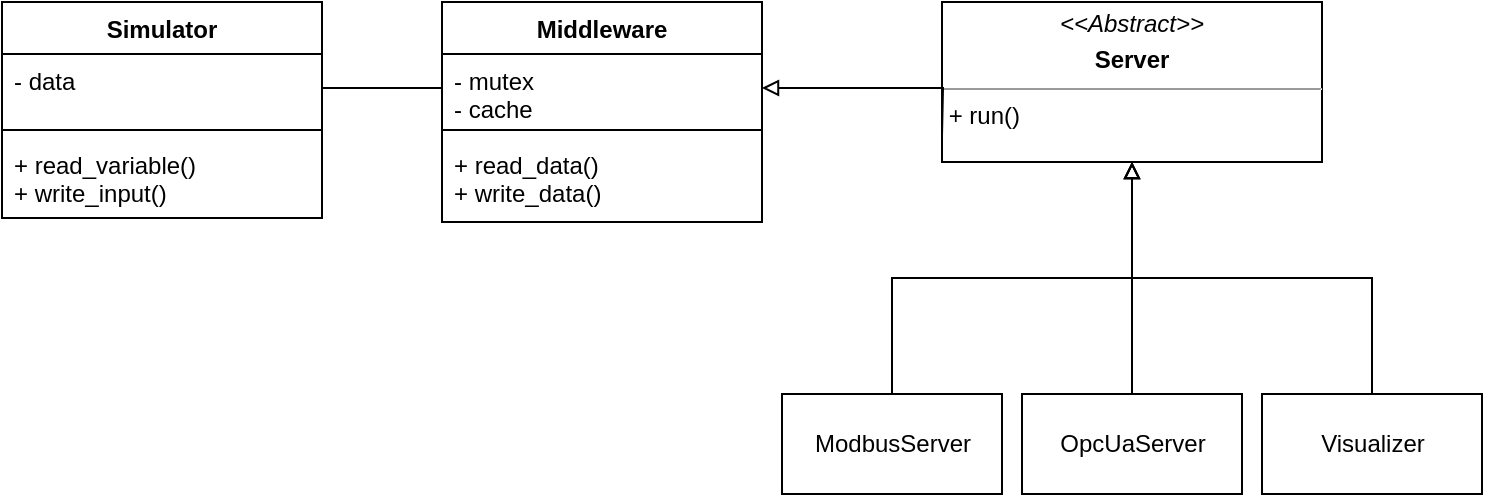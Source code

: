 <mxfile version="16.6.4" type="device"><diagram id="WDNV_4CMzsqhnZKZ3sqd" name="Page-1"><mxGraphModel dx="185" dy="681" grid="1" gridSize="10" guides="1" tooltips="1" connect="1" arrows="1" fold="1" page="1" pageScale="1" pageWidth="850" pageHeight="1100" math="0" shadow="0"><root><mxCell id="0"/><mxCell id="1" parent="0"/><mxCell id="wy4jujG23aeszUgFJZbF-10" value="Simulator" style="swimlane;fontStyle=1;align=center;verticalAlign=top;childLayout=stackLayout;horizontal=1;startSize=26;horizontalStack=0;resizeParent=1;resizeParentMax=0;resizeLast=0;collapsible=1;marginBottom=0;labelBackgroundColor=#FFFFFF;labelBorderColor=none;" vertex="1" parent="1"><mxGeometry x="60" y="500" width="160" height="108" as="geometry"/></mxCell><mxCell id="wy4jujG23aeszUgFJZbF-11" value="- data" style="text;strokeColor=none;fillColor=none;align=left;verticalAlign=top;spacingLeft=4;spacingRight=4;overflow=hidden;rotatable=0;points=[[0,0.5],[1,0.5]];portConstraint=eastwest;labelBackgroundColor=#FFFFFF;labelBorderColor=none;" vertex="1" parent="wy4jujG23aeszUgFJZbF-10"><mxGeometry y="26" width="160" height="34" as="geometry"/></mxCell><mxCell id="wy4jujG23aeszUgFJZbF-12" value="" style="line;strokeWidth=1;fillColor=none;align=left;verticalAlign=middle;spacingTop=-1;spacingLeft=3;spacingRight=3;rotatable=0;labelPosition=right;points=[];portConstraint=eastwest;labelBackgroundColor=#FFFFFF;labelBorderColor=none;" vertex="1" parent="wy4jujG23aeszUgFJZbF-10"><mxGeometry y="60" width="160" height="8" as="geometry"/></mxCell><mxCell id="wy4jujG23aeszUgFJZbF-13" value="+ read_variable()&#xA;+ write_input()&#xA;" style="text;strokeColor=none;fillColor=none;align=left;verticalAlign=top;spacingLeft=4;spacingRight=4;overflow=hidden;rotatable=0;points=[[0,0.5],[1,0.5]];portConstraint=eastwest;labelBackgroundColor=#FFFFFF;labelBorderColor=none;" vertex="1" parent="wy4jujG23aeszUgFJZbF-10"><mxGeometry y="68" width="160" height="40" as="geometry"/></mxCell><mxCell id="wy4jujG23aeszUgFJZbF-14" value="Middleware" style="swimlane;fontStyle=1;align=center;verticalAlign=top;childLayout=stackLayout;horizontal=1;startSize=26;horizontalStack=0;resizeParent=1;resizeParentMax=0;resizeLast=0;collapsible=1;marginBottom=0;labelBackgroundColor=#FFFFFF;labelBorderColor=none;" vertex="1" parent="1"><mxGeometry x="280" y="500" width="160" height="110" as="geometry"/></mxCell><mxCell id="wy4jujG23aeszUgFJZbF-15" value="- mutex&#xA;- cache&#xA;" style="text;strokeColor=none;fillColor=none;align=left;verticalAlign=top;spacingLeft=4;spacingRight=4;overflow=hidden;rotatable=0;points=[[0,0.5],[1,0.5]];portConstraint=eastwest;labelBackgroundColor=#FFFFFF;labelBorderColor=none;" vertex="1" parent="wy4jujG23aeszUgFJZbF-14"><mxGeometry y="26" width="160" height="34" as="geometry"/></mxCell><mxCell id="wy4jujG23aeszUgFJZbF-16" value="" style="line;strokeWidth=1;fillColor=none;align=left;verticalAlign=middle;spacingTop=-1;spacingLeft=3;spacingRight=3;rotatable=0;labelPosition=right;points=[];portConstraint=eastwest;labelBackgroundColor=#FFFFFF;labelBorderColor=none;" vertex="1" parent="wy4jujG23aeszUgFJZbF-14"><mxGeometry y="60" width="160" height="8" as="geometry"/></mxCell><mxCell id="wy4jujG23aeszUgFJZbF-17" value="+ read_data()&#xA;+ write_data()&#xA;" style="text;strokeColor=none;fillColor=none;align=left;verticalAlign=top;spacingLeft=4;spacingRight=4;overflow=hidden;rotatable=0;points=[[0,0.5],[1,0.5]];portConstraint=eastwest;labelBackgroundColor=#FFFFFF;labelBorderColor=none;" vertex="1" parent="wy4jujG23aeszUgFJZbF-14"><mxGeometry y="68" width="160" height="42" as="geometry"/></mxCell><mxCell id="wy4jujG23aeszUgFJZbF-18" value="&lt;p style=&quot;margin: 0px ; margin-top: 4px ; text-align: center&quot;&gt;&lt;i&gt;&amp;lt;&amp;lt;Abstract&amp;gt;&amp;gt;&lt;/i&gt;&lt;b&gt;&lt;br&gt;&lt;/b&gt;&lt;/p&gt;&lt;p style=&quot;margin: 0px ; margin-top: 4px ; text-align: center&quot;&gt;&lt;b&gt;Server&lt;/b&gt;&lt;br&gt;&lt;b&gt;&lt;/b&gt;&lt;/p&gt;&lt;hr size=&quot;1&quot;&gt;&amp;nbsp;+ run()" style="verticalAlign=top;align=left;overflow=fill;fontSize=12;fontFamily=Helvetica;html=1;labelBackgroundColor=none;labelBorderColor=none;fillColor=none;" vertex="1" parent="1"><mxGeometry x="530" y="500" width="190" height="80" as="geometry"/></mxCell><mxCell id="wy4jujG23aeszUgFJZbF-20" style="edgeStyle=orthogonalEdgeStyle;rounded=0;orthogonalLoop=1;jettySize=auto;html=1;exitX=0;exitY=0.5;exitDx=0;exitDy=0;entryX=1;entryY=0.5;entryDx=0;entryDy=0;startArrow=none;startFill=0;labelBackgroundColor=#FFFFFF;labelBorderColor=none;endArrow=none;endFill=0;" edge="1" parent="1" source="wy4jujG23aeszUgFJZbF-15" target="wy4jujG23aeszUgFJZbF-11"><mxGeometry relative="1" as="geometry"><mxPoint x="280" y="559" as="sourcePoint"/><mxPoint x="220" y="559" as="targetPoint"/></mxGeometry></mxCell><mxCell id="wy4jujG23aeszUgFJZbF-23" style="edgeStyle=orthogonalEdgeStyle;rounded=0;orthogonalLoop=1;jettySize=auto;html=1;exitX=0.5;exitY=1;exitDx=0;exitDy=0;entryX=0.5;entryY=0;entryDx=0;entryDy=0;startArrow=block;startFill=0;labelBackgroundColor=#FFFFFF;labelBorderColor=none;endArrow=none;endFill=0;" edge="1" parent="1" source="wy4jujG23aeszUgFJZbF-18" target="wy4jujG23aeszUgFJZbF-21"><mxGeometry relative="1" as="geometry"/></mxCell><mxCell id="wy4jujG23aeszUgFJZbF-21" value="ModbusServer" style="html=1;labelBackgroundColor=#FFFFFF;labelBorderColor=none;" vertex="1" parent="1"><mxGeometry x="450" y="696" width="110" height="50" as="geometry"/></mxCell><mxCell id="wy4jujG23aeszUgFJZbF-24" style="edgeStyle=orthogonalEdgeStyle;rounded=0;orthogonalLoop=1;jettySize=auto;html=1;exitX=0.5;exitY=1;exitDx=0;exitDy=0;entryX=0.5;entryY=0;entryDx=0;entryDy=0;startArrow=block;startFill=0;labelBackgroundColor=#FFFFFF;labelBorderColor=none;endArrow=none;endFill=0;" edge="1" parent="1" source="wy4jujG23aeszUgFJZbF-18" target="wy4jujG23aeszUgFJZbF-22"><mxGeometry relative="1" as="geometry"/></mxCell><mxCell id="wy4jujG23aeszUgFJZbF-22" value="OpcUaServer" style="html=1;labelBackgroundColor=#FFFFFF;labelBorderColor=none;" vertex="1" parent="1"><mxGeometry x="570" y="696" width="110" height="50" as="geometry"/></mxCell><mxCell id="wy4jujG23aeszUgFJZbF-26" style="edgeStyle=orthogonalEdgeStyle;rounded=0;orthogonalLoop=1;jettySize=auto;html=1;exitX=1;exitY=0.5;exitDx=0;exitDy=0;entryX=0;entryY=0.25;entryDx=0;entryDy=0;labelBackgroundColor=#FFFFFF;labelBorderColor=none;startArrow=block;startFill=0;endArrow=none;endFill=0;" edge="1" parent="1" source="wy4jujG23aeszUgFJZbF-15"><mxGeometry relative="1" as="geometry"><mxPoint x="440" y="564" as="sourcePoint"/><mxPoint x="530" y="567.0" as="targetPoint"/></mxGeometry></mxCell><mxCell id="wy4jujG23aeszUgFJZbF-28" style="edgeStyle=orthogonalEdgeStyle;rounded=0;orthogonalLoop=1;jettySize=auto;html=1;exitX=0.5;exitY=1;exitDx=0;exitDy=0;entryX=0.5;entryY=0;entryDx=0;entryDy=0;labelBackgroundColor=#FFFFFF;labelBorderColor=none;startArrow=block;startFill=0;endArrow=none;endFill=0;" edge="1" parent="1" source="wy4jujG23aeszUgFJZbF-18" target="wy4jujG23aeszUgFJZbF-27"><mxGeometry relative="1" as="geometry"/></mxCell><mxCell id="wy4jujG23aeszUgFJZbF-27" value="Visualizer" style="html=1;labelBackgroundColor=none;labelBorderColor=none;fillColor=none;" vertex="1" parent="1"><mxGeometry x="690" y="696" width="110" height="50" as="geometry"/></mxCell></root></mxGraphModel></diagram></mxfile>